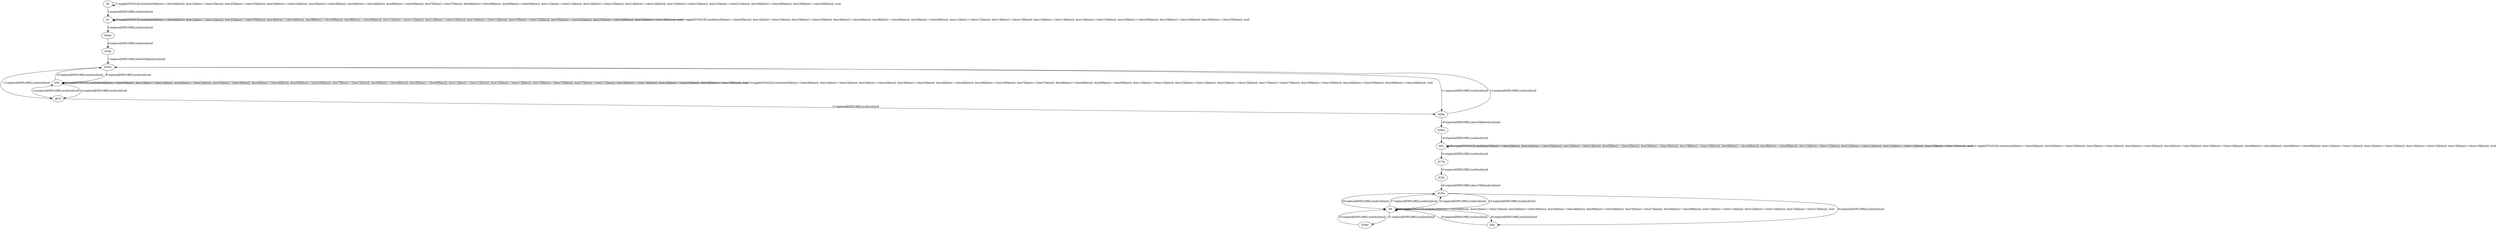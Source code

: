 # Total number of goals covered by this test: 1
# d9p --> b9

digraph g {
"b0" -> "b0" [label = "1-toggle[TOGGLE];/null/door0[false]:=!(door0[false]); door1[false]:=!(door1[false]); door33[false]:=!(door33[false]); door34[false]:=!(door34[false]); door3[false]:=!(door3[false]); door4[false]:=!(door4[false]); door6[false]:=!(door6[false]); door7[false]:=!(door7[false]); door8[false]:=!(door8[false]); door9[false]:=!(door9[false]); door11[false]:=!(door11[false]); door13[false]:=!(door13[false]); door14[false]:=!(door14[false]); door15[false]:=!(door15[false]); door21[false]:=!(door21[false]); door28[false]:=!(door28[false]); door29[false]:=!(door29[false]); /null"];
"b0" -> "b1" [label = "2-explore[EXPLORE];/null/null/null"];
"b1" -> "b1" [label = "3-toggle[TOGGLE];/null/door0[false]:=!(door0[false]); door1[false]:=!(door1[false]); door33[false]:=!(door33[false]); door4[false]:=!(door4[false]); door8[false]:=!(door8[false]); door9[false]:=!(door9[false]); door11[false]:=!(door11[false]); door13[false]:=!(door13[false]); door14[false]:=!(door14[false]); door15[false]:=!(door15[false]); door20[false]:=!(door20[false]); door29[false]:=!(door29[false]); door30[false]:=!(door30[false]); /null"];
"b1" -> "b1" [label = "4-toggle[TOGGLE];/null/door0[false]:=!(door0[false]); door1[false]:=!(door1[false]); door33[false]:=!(door33[false]); door4[false]:=!(door4[false]); door8[false]:=!(door8[false]); door9[false]:=!(door9[false]); door11[false]:=!(door11[false]); door13[false]:=!(door13[false]); door14[false]:=!(door14[false]); door15[false]:=!(door15[false]); door20[false]:=!(door20[false]); door29[false]:=!(door29[false]); door30[false]:=!(door30[false]); /null"];
"b1" -> "d34m" [label = "5-explore[EXPLORE];/null/null/null"];
"d34m" -> "d33p" [label = "6-explore[EXPLORE];/null/null/null"];
"d33p" -> "d33m" [label = "7-explore[EXPLORE];/door33[false]/null/null"];
"d33m" -> "b56" [label = "8-explore[EXPLORE];/null/null/null"];
"b56" -> "b56" [label = "9-toggle[TOGGLE];/null/door0[false]:=!(door0[false]); door1[false]:=!(door1[false]); door2[false]:=!(door2[false]); door3[false]:=!(door3[false]); door4[false]:=!(door4[false]); door36[false]:=!(door36[false]); door7[false]:=!(door7[false]); door8[false]:=!(door8[false]); door9[false]:=!(door9[false]); door11[false]:=!(door11[false]); door13[false]:=!(door13[false]); door15[false]:=!(door15[false]); door17[false]:=!(door17[false]); door19[false]:=!(door19[false]); door20[false]:=!(door20[false]); door29[false]:=!(door29[false]); /null"];
"b56" -> "d33m" [label = "10-explore[EXPLORE];/null/null/null"];
"d33m" -> "d29p" [label = "11-explore[EXPLORE];/null/null/null"];
"d29p" -> "d33m" [label = "12-explore[EXPLORE];/null/null/null"];
"d33m" -> "gf19" [label = "13-explore[EXPLORE];/null/null/null"];
"gf19" -> "b56" [label = "14-explore[EXPLORE];/null/null/null"];
"b56" -> "b56" [label = "15-toggle[TOGGLE];/null/door0[false]:=!(door0[false]); door1[false]:=!(door1[false]); door2[false]:=!(door2[false]); door3[false]:=!(door3[false]); door4[false]:=!(door4[false]); door36[false]:=!(door36[false]); door7[false]:=!(door7[false]); door8[false]:=!(door8[false]); door9[false]:=!(door9[false]); door11[false]:=!(door11[false]); door13[false]:=!(door13[false]); door15[false]:=!(door15[false]); door17[false]:=!(door17[false]); door19[false]:=!(door19[false]); door20[false]:=!(door20[false]); door29[false]:=!(door29[false]); /null"];
"b56" -> "gf19" [label = "16-explore[EXPLORE];/null/null/null"];
"gf19" -> "d29p" [label = "17-explore[EXPLORE];/null/null/null"];
"d29p" -> "d29m" [label = "18-explore[EXPLORE];/door29[false]/null/null"];
"d29m" -> "b63" [label = "19-explore[EXPLORE];/null/null/null"];
"b63" -> "b63" [label = "20-toggle[TOGGLE];/null/door0[false]:=!(door0[false]); door32[false]:=!(door32[false]); door1[false]:=!(door1[false]); door2[false]:=!(door2[false]); door3[false]:=!(door3[false]); door19[false]:=!(door19[false]); door6[false]:=!(door6[false]); door9[false]:=!(door9[false]); door11[false]:=!(door11[false]); door12[false]:=!(door12[false]); door13[false]:=!(door13[false]); door15[false]:=!(door15[false]); /null"];
"b63" -> "b63" [label = "21-toggle[TOGGLE];/null/door0[false]:=!(door0[false]); door32[false]:=!(door32[false]); door1[false]:=!(door1[false]); door2[false]:=!(door2[false]); door3[false]:=!(door3[false]); door19[false]:=!(door19[false]); door6[false]:=!(door6[false]); door9[false]:=!(door9[false]); door11[false]:=!(door11[false]); door12[false]:=!(door12[false]); door13[false]:=!(door13[false]); door15[false]:=!(door15[false]); /null"];
"b63" -> "d17m" [label = "22-explore[EXPLORE];/null/null/null"];
"d17m" -> "d15p" [label = "23-explore[EXPLORE];/null/null/null"];
"d15p" -> "d15m" [label = "24-explore[EXPLORE];/door15[false]/null/null"];
"d15m" -> "b9" [label = "25-explore[EXPLORE];/null/null/null"];
"b9" -> "b9" [label = "26-toggle[TOGGLE];/null/door0[false]:=!(door0[false]); door1[false]:=!(door1[false]); door3[false]:=!(door3[false]); door4[false]:=!(door4[false]); door6[false]:=!(door6[false]); door7[false]:=!(door7[false]); door9[false]:=!(door9[false]); door11[false]:=!(door11[false]); door12[false]:=!(door12[false]); door13[false]:=!(door13[false]); /null"];
"b9" -> "d15m" [label = "27-explore[EXPLORE];/null/null/null"];
"d15m" -> "b9" [label = "28-explore[EXPLORE];/null/null/null"];
"b9" -> "d9p" [label = "29-explore[EXPLORE];/null/null/null"];
"d9p" -> "b9" [label = "30-explore[EXPLORE];/null/null/null"];
"b9" -> "d28m" [label = "31-explore[EXPLORE];/null/null/null"];
"d28m" -> "b9" [label = "32-explore[EXPLORE];/null/null/null"];
"b9" -> "d15m" [label = "33-explore[EXPLORE];/null/null/null"];
"d15m" -> "d9p" [label = "34-explore[EXPLORE];/null/null/null"];
}
